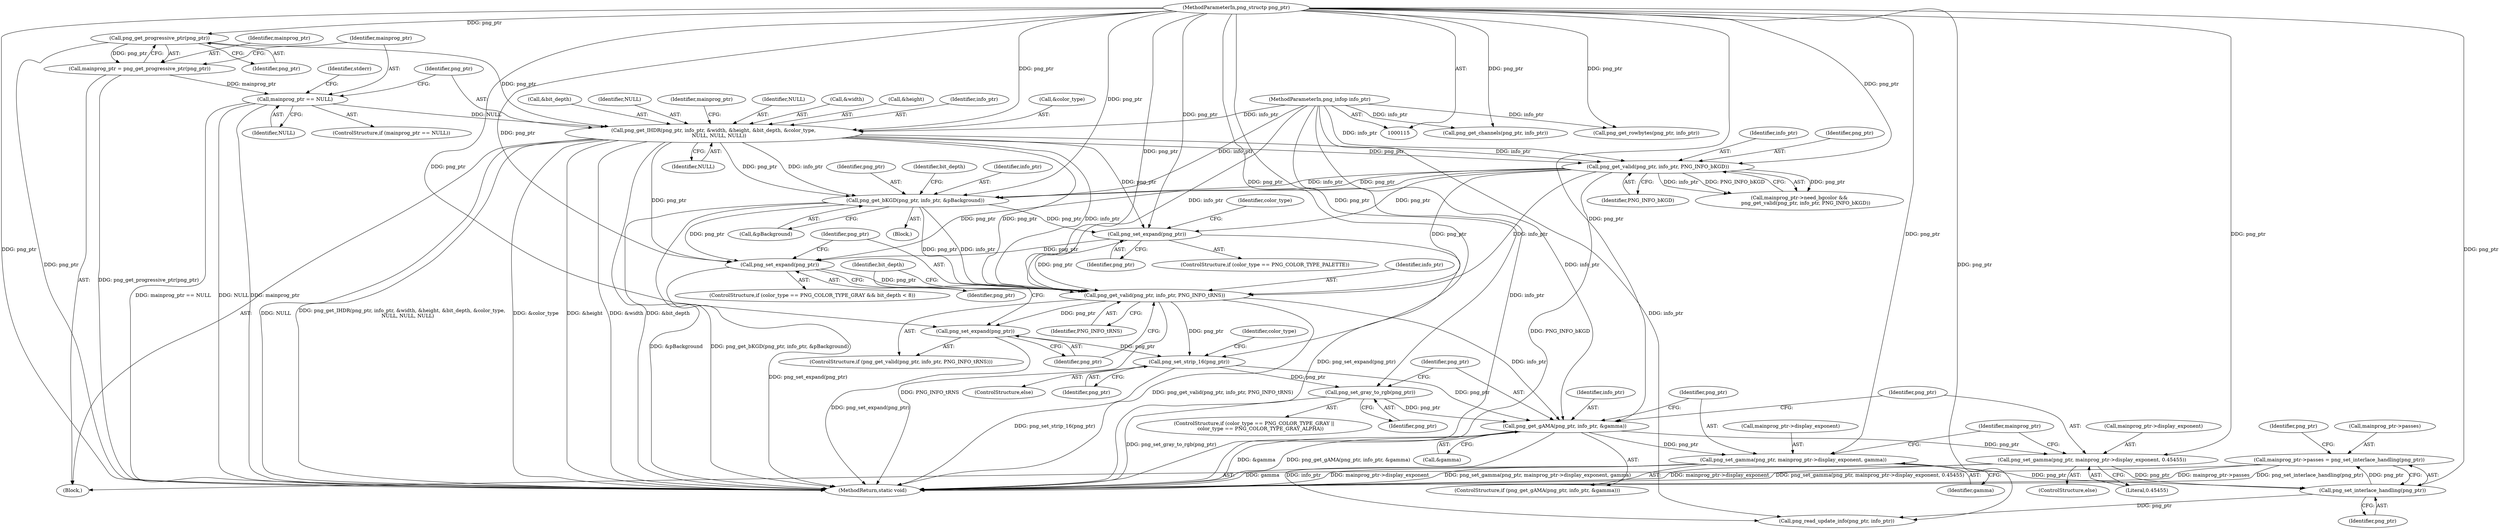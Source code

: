 digraph "0_Android_9d4853418ab2f754c2b63e091c29c5529b8b86ca_3@API" {
"1000381" [label="(Call,mainprog_ptr->passes = png_set_interlace_handling(png_ptr))"];
"1000385" [label="(Call,png_set_interlace_handling(png_ptr))"];
"1000368" [label="(Call,png_set_gamma(png_ptr, mainprog_ptr->display_exponent, gamma))"];
"1000363" [label="(Call,png_get_gAMA(png_ptr, info_ptr, &gamma))"];
"1000360" [label="(Call,png_set_gray_to_rgb(png_ptr))"];
"1000350" [label="(Call,png_set_strip_16(png_ptr))"];
"1000338" [label="(Call,png_get_valid(png_ptr, info_ptr, PNG_INFO_tRNS))"];
"1000325" [label="(Call,png_set_expand(png_ptr))"];
"1000140" [label="(Call,png_get_IHDR(png_ptr, info_ptr, &width, &height, &bit_depth, &color_type,\n       NULL, NULL, NULL))"];
"1000127" [label="(Call,png_get_progressive_ptr(png_ptr))"];
"1000116" [label="(MethodParameterIn,png_structp png_ptr)"];
"1000117" [label="(MethodParameterIn,png_infop info_ptr)"];
"1000130" [label="(Call,mainprog_ptr == NULL)"];
"1000125" [label="(Call,mainprog_ptr = png_get_progressive_ptr(png_ptr))"];
"1000179" [label="(Call,png_get_bKGD(png_ptr, info_ptr, &pBackground))"];
"1000173" [label="(Call,png_get_valid(png_ptr, info_ptr, PNG_INFO_bKGD))"];
"1000335" [label="(Call,png_set_expand(png_ptr))"];
"1000342" [label="(Call,png_set_expand(png_ptr))"];
"1000375" [label="(Call,png_set_gamma(png_ptr, mainprog_ptr->display_exponent, 0.45455))"];
"1000361" [label="(Identifier,png_ptr)"];
"1000403" [label="(Call,png_get_channels(png_ptr, info_ptr))"];
"1000351" [label="(Identifier,png_ptr)"];
"1000141" [label="(Identifier,png_ptr)"];
"1000149" [label="(Call,&color_type)"];
"1000176" [label="(Identifier,PNG_INFO_bKGD)"];
"1000365" [label="(Identifier,info_ptr)"];
"1000362" [label="(ControlStructure,if (png_get_gAMA(png_ptr, info_ptr, &gamma)))"];
"1000339" [label="(Identifier,png_ptr)"];
"1000153" [label="(Identifier,NULL)"];
"1000147" [label="(Call,&bit_depth)"];
"1000151" [label="(Identifier,NULL)"];
"1000375" [label="(Call,png_set_gamma(png_ptr, mainprog_ptr->display_exponent, 0.45455))"];
"1000126" [label="(Identifier,mainprog_ptr)"];
"1000180" [label="(Identifier,png_ptr)"];
"1000387" [label="(Call,png_read_update_info(png_ptr, info_ptr))"];
"1000156" [label="(Identifier,mainprog_ptr)"];
"1000129" [label="(ControlStructure,if (mainprog_ptr == NULL))"];
"1000349" [label="(ControlStructure,else)"];
"1000330" [label="(Identifier,color_type)"];
"1000327" [label="(ControlStructure,if (color_type == PNG_COLOR_TYPE_GRAY && bit_depth < 8))"];
"1000370" [label="(Call,mainprog_ptr->display_exponent)"];
"1000383" [label="(Identifier,mainprog_ptr)"];
"1000364" [label="(Identifier,png_ptr)"];
"1000373" [label="(Identifier,gamma)"];
"1000340" [label="(Identifier,info_ptr)"];
"1000152" [label="(Identifier,NULL)"];
"1000127" [label="(Call,png_get_progressive_ptr(png_ptr))"];
"1000118" [label="(Block,)"];
"1000408" [label="(MethodReturn,static void)"];
"1000177" [label="(Block,)"];
"1000355" [label="(Identifier,color_type)"];
"1000342" [label="(Call,png_set_expand(png_ptr))"];
"1000396" [label="(Call,png_get_rowbytes(png_ptr, info_ptr))"];
"1000175" [label="(Identifier,info_ptr)"];
"1000374" [label="(ControlStructure,else)"];
"1000380" [label="(Literal,0.45455)"];
"1000125" [label="(Call,mainprog_ptr = png_get_progressive_ptr(png_ptr))"];
"1000182" [label="(Call,&pBackground)"];
"1000388" [label="(Identifier,png_ptr)"];
"1000335" [label="(Call,png_set_expand(png_ptr))"];
"1000343" [label="(Identifier,png_ptr)"];
"1000186" [label="(Identifier,bit_depth)"];
"1000143" [label="(Call,&width)"];
"1000360" [label="(Call,png_set_gray_to_rgb(png_ptr))"];
"1000336" [label="(Identifier,png_ptr)"];
"1000377" [label="(Call,mainprog_ptr->display_exponent)"];
"1000131" [label="(Identifier,mainprog_ptr)"];
"1000350" [label="(Call,png_set_strip_16(png_ptr))"];
"1000132" [label="(Identifier,NULL)"];
"1000337" [label="(ControlStructure,if (png_get_valid(png_ptr, info_ptr, PNG_INFO_tRNS)))"];
"1000363" [label="(Call,png_get_gAMA(png_ptr, info_ptr, &gamma))"];
"1000341" [label="(Identifier,PNG_INFO_tRNS)"];
"1000116" [label="(MethodParameterIn,png_structp png_ptr)"];
"1000338" [label="(Call,png_get_valid(png_ptr, info_ptr, PNG_INFO_tRNS))"];
"1000173" [label="(Call,png_get_valid(png_ptr, info_ptr, PNG_INFO_bKGD))"];
"1000352" [label="(ControlStructure,if (color_type == PNG_COLOR_TYPE_GRAY ||\n        color_type == PNG_COLOR_TYPE_GRAY_ALPHA))"];
"1000179" [label="(Call,png_get_bKGD(png_ptr, info_ptr, &pBackground))"];
"1000376" [label="(Identifier,png_ptr)"];
"1000128" [label="(Identifier,png_ptr)"];
"1000368" [label="(Call,png_set_gamma(png_ptr, mainprog_ptr->display_exponent, gamma))"];
"1000326" [label="(Identifier,png_ptr)"];
"1000346" [label="(Identifier,bit_depth)"];
"1000385" [label="(Call,png_set_interlace_handling(png_ptr))"];
"1000381" [label="(Call,mainprog_ptr->passes = png_set_interlace_handling(png_ptr))"];
"1000386" [label="(Identifier,png_ptr)"];
"1000366" [label="(Call,&gamma)"];
"1000140" [label="(Call,png_get_IHDR(png_ptr, info_ptr, &width, &height, &bit_depth, &color_type,\n       NULL, NULL, NULL))"];
"1000321" [label="(ControlStructure,if (color_type == PNG_COLOR_TYPE_PALETTE))"];
"1000145" [label="(Call,&height)"];
"1000142" [label="(Identifier,info_ptr)"];
"1000169" [label="(Call,mainprog_ptr->need_bgcolor &&\n        png_get_valid(png_ptr, info_ptr, PNG_INFO_bKGD))"];
"1000369" [label="(Identifier,png_ptr)"];
"1000382" [label="(Call,mainprog_ptr->passes)"];
"1000135" [label="(Identifier,stderr)"];
"1000117" [label="(MethodParameterIn,png_infop info_ptr)"];
"1000325" [label="(Call,png_set_expand(png_ptr))"];
"1000181" [label="(Identifier,info_ptr)"];
"1000174" [label="(Identifier,png_ptr)"];
"1000130" [label="(Call,mainprog_ptr == NULL)"];
"1000381" -> "1000118"  [label="AST: "];
"1000381" -> "1000385"  [label="CFG: "];
"1000382" -> "1000381"  [label="AST: "];
"1000385" -> "1000381"  [label="AST: "];
"1000388" -> "1000381"  [label="CFG: "];
"1000381" -> "1000408"  [label="DDG: mainprog_ptr->passes"];
"1000381" -> "1000408"  [label="DDG: png_set_interlace_handling(png_ptr)"];
"1000385" -> "1000381"  [label="DDG: png_ptr"];
"1000385" -> "1000386"  [label="CFG: "];
"1000386" -> "1000385"  [label="AST: "];
"1000368" -> "1000385"  [label="DDG: png_ptr"];
"1000375" -> "1000385"  [label="DDG: png_ptr"];
"1000116" -> "1000385"  [label="DDG: png_ptr"];
"1000385" -> "1000387"  [label="DDG: png_ptr"];
"1000368" -> "1000362"  [label="AST: "];
"1000368" -> "1000373"  [label="CFG: "];
"1000369" -> "1000368"  [label="AST: "];
"1000370" -> "1000368"  [label="AST: "];
"1000373" -> "1000368"  [label="AST: "];
"1000383" -> "1000368"  [label="CFG: "];
"1000368" -> "1000408"  [label="DDG: mainprog_ptr->display_exponent"];
"1000368" -> "1000408"  [label="DDG: png_set_gamma(png_ptr, mainprog_ptr->display_exponent, gamma)"];
"1000368" -> "1000408"  [label="DDG: gamma"];
"1000363" -> "1000368"  [label="DDG: png_ptr"];
"1000116" -> "1000368"  [label="DDG: png_ptr"];
"1000363" -> "1000362"  [label="AST: "];
"1000363" -> "1000366"  [label="CFG: "];
"1000364" -> "1000363"  [label="AST: "];
"1000365" -> "1000363"  [label="AST: "];
"1000366" -> "1000363"  [label="AST: "];
"1000369" -> "1000363"  [label="CFG: "];
"1000376" -> "1000363"  [label="CFG: "];
"1000363" -> "1000408"  [label="DDG: &gamma"];
"1000363" -> "1000408"  [label="DDG: png_get_gAMA(png_ptr, info_ptr, &gamma)"];
"1000360" -> "1000363"  [label="DDG: png_ptr"];
"1000350" -> "1000363"  [label="DDG: png_ptr"];
"1000116" -> "1000363"  [label="DDG: png_ptr"];
"1000338" -> "1000363"  [label="DDG: info_ptr"];
"1000117" -> "1000363"  [label="DDG: info_ptr"];
"1000363" -> "1000375"  [label="DDG: png_ptr"];
"1000363" -> "1000387"  [label="DDG: info_ptr"];
"1000360" -> "1000352"  [label="AST: "];
"1000360" -> "1000361"  [label="CFG: "];
"1000361" -> "1000360"  [label="AST: "];
"1000364" -> "1000360"  [label="CFG: "];
"1000360" -> "1000408"  [label="DDG: png_set_gray_to_rgb(png_ptr)"];
"1000350" -> "1000360"  [label="DDG: png_ptr"];
"1000116" -> "1000360"  [label="DDG: png_ptr"];
"1000350" -> "1000349"  [label="AST: "];
"1000350" -> "1000351"  [label="CFG: "];
"1000351" -> "1000350"  [label="AST: "];
"1000355" -> "1000350"  [label="CFG: "];
"1000350" -> "1000408"  [label="DDG: png_set_strip_16(png_ptr)"];
"1000338" -> "1000350"  [label="DDG: png_ptr"];
"1000342" -> "1000350"  [label="DDG: png_ptr"];
"1000116" -> "1000350"  [label="DDG: png_ptr"];
"1000338" -> "1000337"  [label="AST: "];
"1000338" -> "1000341"  [label="CFG: "];
"1000339" -> "1000338"  [label="AST: "];
"1000340" -> "1000338"  [label="AST: "];
"1000341" -> "1000338"  [label="AST: "];
"1000343" -> "1000338"  [label="CFG: "];
"1000346" -> "1000338"  [label="CFG: "];
"1000338" -> "1000408"  [label="DDG: png_get_valid(png_ptr, info_ptr, PNG_INFO_tRNS)"];
"1000338" -> "1000408"  [label="DDG: PNG_INFO_tRNS"];
"1000325" -> "1000338"  [label="DDG: png_ptr"];
"1000335" -> "1000338"  [label="DDG: png_ptr"];
"1000140" -> "1000338"  [label="DDG: png_ptr"];
"1000140" -> "1000338"  [label="DDG: info_ptr"];
"1000179" -> "1000338"  [label="DDG: png_ptr"];
"1000179" -> "1000338"  [label="DDG: info_ptr"];
"1000173" -> "1000338"  [label="DDG: png_ptr"];
"1000173" -> "1000338"  [label="DDG: info_ptr"];
"1000116" -> "1000338"  [label="DDG: png_ptr"];
"1000117" -> "1000338"  [label="DDG: info_ptr"];
"1000338" -> "1000342"  [label="DDG: png_ptr"];
"1000325" -> "1000321"  [label="AST: "];
"1000325" -> "1000326"  [label="CFG: "];
"1000326" -> "1000325"  [label="AST: "];
"1000330" -> "1000325"  [label="CFG: "];
"1000325" -> "1000408"  [label="DDG: png_set_expand(png_ptr)"];
"1000140" -> "1000325"  [label="DDG: png_ptr"];
"1000179" -> "1000325"  [label="DDG: png_ptr"];
"1000173" -> "1000325"  [label="DDG: png_ptr"];
"1000116" -> "1000325"  [label="DDG: png_ptr"];
"1000325" -> "1000335"  [label="DDG: png_ptr"];
"1000140" -> "1000118"  [label="AST: "];
"1000140" -> "1000153"  [label="CFG: "];
"1000141" -> "1000140"  [label="AST: "];
"1000142" -> "1000140"  [label="AST: "];
"1000143" -> "1000140"  [label="AST: "];
"1000145" -> "1000140"  [label="AST: "];
"1000147" -> "1000140"  [label="AST: "];
"1000149" -> "1000140"  [label="AST: "];
"1000151" -> "1000140"  [label="AST: "];
"1000152" -> "1000140"  [label="AST: "];
"1000153" -> "1000140"  [label="AST: "];
"1000156" -> "1000140"  [label="CFG: "];
"1000140" -> "1000408"  [label="DDG: NULL"];
"1000140" -> "1000408"  [label="DDG: png_get_IHDR(png_ptr, info_ptr, &width, &height, &bit_depth, &color_type,\n       NULL, NULL, NULL)"];
"1000140" -> "1000408"  [label="DDG: &color_type"];
"1000140" -> "1000408"  [label="DDG: &height"];
"1000140" -> "1000408"  [label="DDG: &width"];
"1000140" -> "1000408"  [label="DDG: &bit_depth"];
"1000127" -> "1000140"  [label="DDG: png_ptr"];
"1000116" -> "1000140"  [label="DDG: png_ptr"];
"1000117" -> "1000140"  [label="DDG: info_ptr"];
"1000130" -> "1000140"  [label="DDG: NULL"];
"1000140" -> "1000173"  [label="DDG: png_ptr"];
"1000140" -> "1000173"  [label="DDG: info_ptr"];
"1000140" -> "1000179"  [label="DDG: png_ptr"];
"1000140" -> "1000179"  [label="DDG: info_ptr"];
"1000140" -> "1000335"  [label="DDG: png_ptr"];
"1000127" -> "1000125"  [label="AST: "];
"1000127" -> "1000128"  [label="CFG: "];
"1000128" -> "1000127"  [label="AST: "];
"1000125" -> "1000127"  [label="CFG: "];
"1000127" -> "1000408"  [label="DDG: png_ptr"];
"1000127" -> "1000125"  [label="DDG: png_ptr"];
"1000116" -> "1000127"  [label="DDG: png_ptr"];
"1000116" -> "1000115"  [label="AST: "];
"1000116" -> "1000408"  [label="DDG: png_ptr"];
"1000116" -> "1000173"  [label="DDG: png_ptr"];
"1000116" -> "1000179"  [label="DDG: png_ptr"];
"1000116" -> "1000335"  [label="DDG: png_ptr"];
"1000116" -> "1000342"  [label="DDG: png_ptr"];
"1000116" -> "1000375"  [label="DDG: png_ptr"];
"1000116" -> "1000387"  [label="DDG: png_ptr"];
"1000116" -> "1000396"  [label="DDG: png_ptr"];
"1000116" -> "1000403"  [label="DDG: png_ptr"];
"1000117" -> "1000115"  [label="AST: "];
"1000117" -> "1000408"  [label="DDG: info_ptr"];
"1000117" -> "1000173"  [label="DDG: info_ptr"];
"1000117" -> "1000179"  [label="DDG: info_ptr"];
"1000117" -> "1000387"  [label="DDG: info_ptr"];
"1000117" -> "1000396"  [label="DDG: info_ptr"];
"1000117" -> "1000403"  [label="DDG: info_ptr"];
"1000130" -> "1000129"  [label="AST: "];
"1000130" -> "1000132"  [label="CFG: "];
"1000131" -> "1000130"  [label="AST: "];
"1000132" -> "1000130"  [label="AST: "];
"1000135" -> "1000130"  [label="CFG: "];
"1000141" -> "1000130"  [label="CFG: "];
"1000130" -> "1000408"  [label="DDG: mainprog_ptr == NULL"];
"1000130" -> "1000408"  [label="DDG: NULL"];
"1000130" -> "1000408"  [label="DDG: mainprog_ptr"];
"1000125" -> "1000130"  [label="DDG: mainprog_ptr"];
"1000125" -> "1000118"  [label="AST: "];
"1000126" -> "1000125"  [label="AST: "];
"1000131" -> "1000125"  [label="CFG: "];
"1000125" -> "1000408"  [label="DDG: png_get_progressive_ptr(png_ptr)"];
"1000179" -> "1000177"  [label="AST: "];
"1000179" -> "1000182"  [label="CFG: "];
"1000180" -> "1000179"  [label="AST: "];
"1000181" -> "1000179"  [label="AST: "];
"1000182" -> "1000179"  [label="AST: "];
"1000186" -> "1000179"  [label="CFG: "];
"1000179" -> "1000408"  [label="DDG: &pBackground"];
"1000179" -> "1000408"  [label="DDG: png_get_bKGD(png_ptr, info_ptr, &pBackground)"];
"1000173" -> "1000179"  [label="DDG: png_ptr"];
"1000173" -> "1000179"  [label="DDG: info_ptr"];
"1000179" -> "1000335"  [label="DDG: png_ptr"];
"1000173" -> "1000169"  [label="AST: "];
"1000173" -> "1000176"  [label="CFG: "];
"1000174" -> "1000173"  [label="AST: "];
"1000175" -> "1000173"  [label="AST: "];
"1000176" -> "1000173"  [label="AST: "];
"1000169" -> "1000173"  [label="CFG: "];
"1000173" -> "1000408"  [label="DDG: PNG_INFO_bKGD"];
"1000173" -> "1000169"  [label="DDG: png_ptr"];
"1000173" -> "1000169"  [label="DDG: info_ptr"];
"1000173" -> "1000169"  [label="DDG: PNG_INFO_bKGD"];
"1000173" -> "1000335"  [label="DDG: png_ptr"];
"1000335" -> "1000327"  [label="AST: "];
"1000335" -> "1000336"  [label="CFG: "];
"1000336" -> "1000335"  [label="AST: "];
"1000339" -> "1000335"  [label="CFG: "];
"1000335" -> "1000408"  [label="DDG: png_set_expand(png_ptr)"];
"1000342" -> "1000337"  [label="AST: "];
"1000342" -> "1000343"  [label="CFG: "];
"1000343" -> "1000342"  [label="AST: "];
"1000346" -> "1000342"  [label="CFG: "];
"1000342" -> "1000408"  [label="DDG: png_set_expand(png_ptr)"];
"1000375" -> "1000374"  [label="AST: "];
"1000375" -> "1000380"  [label="CFG: "];
"1000376" -> "1000375"  [label="AST: "];
"1000377" -> "1000375"  [label="AST: "];
"1000380" -> "1000375"  [label="AST: "];
"1000383" -> "1000375"  [label="CFG: "];
"1000375" -> "1000408"  [label="DDG: mainprog_ptr->display_exponent"];
"1000375" -> "1000408"  [label="DDG: png_set_gamma(png_ptr, mainprog_ptr->display_exponent, 0.45455)"];
}
